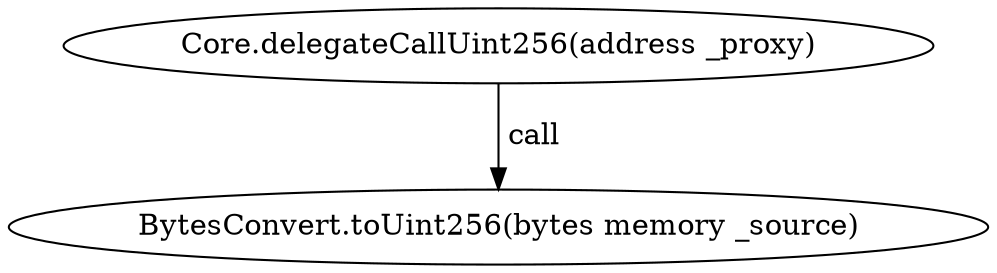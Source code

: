 digraph "" {
	graph [bb="0,0,399.15,124.8"];
	node [label="\N"];
	"Core.delegateCallUint256(address _proxy)"	 [height=0.5,
		pos="199.57,106.8",
		width=4.9249];
	"BytesConvert.toUint256(bytes memory _source)"	 [height=0.5,
		pos="199.57,18",
		width=5.5437];
	"Core.delegateCallUint256(address _proxy)" -> "BytesConvert.toUint256(bytes memory _source)" [key=call,
	label=" call",
	lp="211.43,62.4",
	pos="e,199.57,36.072 199.57,88.401 199.57,76.295 199.57,60.208 199.57,46.467"];
}
digraph "" {
	graph [bb="0,0,399.15,124.8"];
	node [label="\N"];
	"Core.delegateCallUint256(address _proxy)"	 [height=0.5,
		pos="199.57,106.8",
		width=4.9249];
	"BytesConvert.toUint256(bytes memory _source)"	 [height=0.5,
		pos="199.57,18",
		width=5.5437];
	"Core.delegateCallUint256(address _proxy)" -> "BytesConvert.toUint256(bytes memory _source)" [key=call,
	label=" call",
	lp="211.43,62.4",
	pos="e,199.57,36.072 199.57,88.401 199.57,76.295 199.57,60.208 199.57,46.467"];
}
digraph "" {
	graph [bb="0,0,399.15,124.8"];
	node [label="\N"];
	"Core.delegateCallUint256(address _proxy)"	 [height=0.5,
		pos="199.57,106.8",
		width=4.9249];
	"BytesConvert.toUint256(bytes memory _source)"	 [height=0.5,
		pos="199.57,18",
		width=5.5437];
	"Core.delegateCallUint256(address _proxy)" -> "BytesConvert.toUint256(bytes memory _source)" [key=call,
	label=" call",
	lp="211.43,62.4",
	pos="e,199.57,36.072 199.57,88.401 199.57,76.295 199.57,60.208 199.57,46.467"];
}
digraph "" {
	graph [bb="0,0,399.15,124.8"];
	node [label="\N"];
	"Core.delegateCallUint256(address _proxy)"	 [height=0.5,
		pos="199.57,106.8",
		width=4.9249];
	"BytesConvert.toUint256(bytes memory _source)"	 [height=0.5,
		pos="199.57,18",
		width=5.5437];
	"Core.delegateCallUint256(address _proxy)" -> "BytesConvert.toUint256(bytes memory _source)" [key=call,
	label=" call",
	lp="211.43,62.4",
	pos="e,199.57,36.072 199.57,88.401 199.57,76.295 199.57,60.208 199.57,46.467"];
}
digraph "" {
	graph [bb="0,0,399.15,124.8"];
	node [label="\N"];
	"Core.delegateCallUint256(address _proxy)"	 [height=0.5,
		pos="199.57,106.8",
		width=4.9249];
	"BytesConvert.toUint256(bytes memory _source)"	 [height=0.5,
		pos="199.57,18",
		width=5.5437];
	"Core.delegateCallUint256(address _proxy)" -> "BytesConvert.toUint256(bytes memory _source)" [key=call,
	label=" call",
	lp="211.43,62.4",
	pos="e,199.57,36.072 199.57,88.401 199.57,76.295 199.57,60.208 199.57,46.467"];
}
